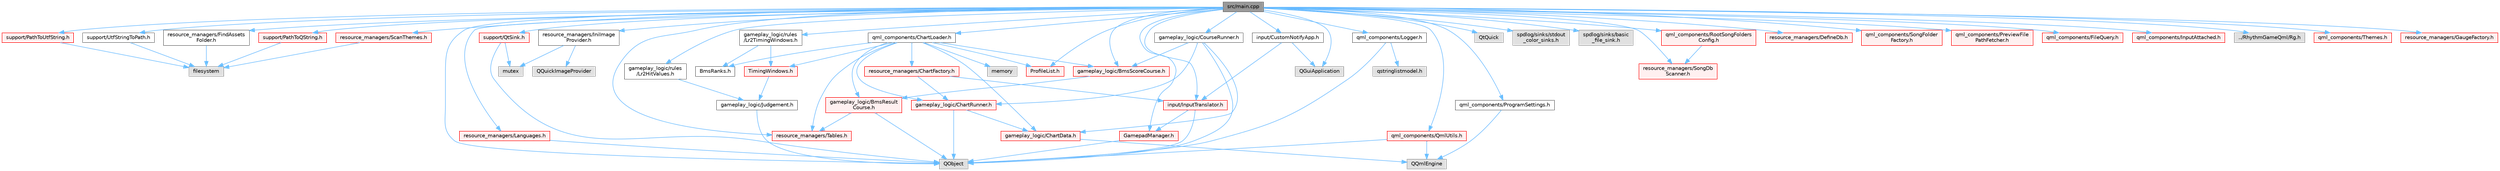 digraph "src/main.cpp"
{
 // LATEX_PDF_SIZE
  bgcolor="transparent";
  edge [fontname=Helvetica,fontsize=10,labelfontname=Helvetica,labelfontsize=10];
  node [fontname=Helvetica,fontsize=10,shape=box,height=0.2,width=0.4];
  Node1 [id="Node000001",label="src/main.cpp",height=0.2,width=0.4,color="gray40", fillcolor="grey60", style="filled", fontcolor="black",tooltip=" "];
  Node1 -> Node2 [id="edge1_Node000001_Node000002",color="steelblue1",style="solid",tooltip=" "];
  Node2 [id="Node000002",label="resource_managers/FindAssets\lFolder.h",height=0.2,width=0.4,color="grey40", fillcolor="white", style="filled",URL="$FindAssetsFolder_8h.html",tooltip=" "];
  Node2 -> Node3 [id="edge2_Node000002_Node000003",color="steelblue1",style="solid",tooltip=" "];
  Node3 [id="Node000003",label="filesystem",height=0.2,width=0.4,color="grey60", fillcolor="#E0E0E0", style="filled",tooltip=" "];
  Node1 -> Node4 [id="edge3_Node000001_Node000004",color="steelblue1",style="solid",tooltip=" "];
  Node4 [id="Node000004",label="resource_managers/IniImage\lProvider.h",height=0.2,width=0.4,color="grey40", fillcolor="white", style="filled",URL="$IniImageProvider_8h.html",tooltip=" "];
  Node4 -> Node5 [id="edge4_Node000004_Node000005",color="steelblue1",style="solid",tooltip=" "];
  Node5 [id="Node000005",label="QQuickImageProvider",height=0.2,width=0.4,color="grey60", fillcolor="#E0E0E0", style="filled",tooltip=" "];
  Node4 -> Node6 [id="edge5_Node000004_Node000006",color="steelblue1",style="solid",tooltip=" "];
  Node6 [id="Node000006",label="mutex",height=0.2,width=0.4,color="grey60", fillcolor="#E0E0E0", style="filled",tooltip=" "];
  Node1 -> Node7 [id="edge6_Node000001_Node000007",color="steelblue1",style="solid",tooltip=" "];
  Node7 [id="Node000007",label="gameplay_logic/rules\l/Lr2TimingWindows.h",height=0.2,width=0.4,color="grey40", fillcolor="white", style="filled",URL="$Lr2TimingWindows_8h.html",tooltip=" "];
  Node7 -> Node8 [id="edge7_Node000007_Node000008",color="steelblue1",style="solid",tooltip=" "];
  Node8 [id="Node000008",label="BmsRanks.h",height=0.2,width=0.4,color="grey40", fillcolor="white", style="filled",URL="$BmsRanks_8h.html",tooltip=" "];
  Node7 -> Node9 [id="edge8_Node000007_Node000009",color="steelblue1",style="solid",tooltip=" "];
  Node9 [id="Node000009",label="TimingWindows.h",height=0.2,width=0.4,color="red", fillcolor="#FFF0F0", style="filled",URL="$TimingWindows_8h.html",tooltip=" "];
  Node9 -> Node12 [id="edge9_Node000009_Node000012",color="steelblue1",style="solid",tooltip=" "];
  Node12 [id="Node000012",label="gameplay_logic/Judgement.h",height=0.2,width=0.4,color="grey40", fillcolor="white", style="filled",URL="$Judgement_8h.html",tooltip=" "];
  Node12 -> Node13 [id="edge10_Node000012_Node000013",color="steelblue1",style="solid",tooltip=" "];
  Node13 [id="Node000013",label="QObject",height=0.2,width=0.4,color="grey60", fillcolor="#E0E0E0", style="filled",tooltip=" "];
  Node1 -> Node14 [id="edge11_Node000001_Node000014",color="steelblue1",style="solid",tooltip=" "];
  Node14 [id="Node000014",label="qml_components/ProgramSettings.h",height=0.2,width=0.4,color="grey40", fillcolor="white", style="filled",URL="$ProgramSettings_8h.html",tooltip=" "];
  Node14 -> Node15 [id="edge12_Node000014_Node000015",color="steelblue1",style="solid",tooltip=" "];
  Node15 [id="Node000015",label="QQmlEngine",height=0.2,width=0.4,color="grey60", fillcolor="#E0E0E0", style="filled",tooltip=" "];
  Node1 -> Node16 [id="edge13_Node000001_Node000016",color="steelblue1",style="solid",tooltip=" "];
  Node16 [id="Node000016",label="qml_components/ChartLoader.h",height=0.2,width=0.4,color="grey40", fillcolor="white", style="filled",URL="$ChartLoader_8h.html",tooltip=" "];
  Node16 -> Node17 [id="edge14_Node000016_Node000017",color="steelblue1",style="solid",tooltip=" "];
  Node17 [id="Node000017",label="ProfileList.h",height=0.2,width=0.4,color="red", fillcolor="#FFF0F0", style="filled",URL="$ProfileList_8h.html",tooltip=" "];
  Node16 -> Node66 [id="edge15_Node000016_Node000066",color="steelblue1",style="solid",tooltip=" "];
  Node66 [id="Node000066",label="gameplay_logic/BmsResult\lCourse.h",height=0.2,width=0.4,color="red", fillcolor="#FFF0F0", style="filled",URL="$BmsResultCourse_8h.html",tooltip=" "];
  Node66 -> Node59 [id="edge16_Node000066_Node000059",color="steelblue1",style="solid",tooltip=" "];
  Node59 [id="Node000059",label="resource_managers/Tables.h",height=0.2,width=0.4,color="red", fillcolor="#FFF0F0", style="filled",URL="$Tables_8h.html",tooltip=" "];
  Node66 -> Node13 [id="edge17_Node000066_Node000013",color="steelblue1",style="solid",tooltip=" "];
  Node16 -> Node67 [id="edge18_Node000016_Node000067",color="steelblue1",style="solid",tooltip=" "];
  Node67 [id="Node000067",label="gameplay_logic/BmsScoreCourse.h",height=0.2,width=0.4,color="red", fillcolor="#FFF0F0", style="filled",URL="$BmsScoreCourse_8h.html",tooltip=" "];
  Node67 -> Node66 [id="edge19_Node000067_Node000066",color="steelblue1",style="solid",tooltip=" "];
  Node16 -> Node68 [id="edge20_Node000016_Node000068",color="steelblue1",style="solid",tooltip=" "];
  Node68 [id="Node000068",label="memory",height=0.2,width=0.4,color="grey60", fillcolor="#E0E0E0", style="filled",tooltip=" "];
  Node16 -> Node69 [id="edge21_Node000016_Node000069",color="steelblue1",style="solid",tooltip=" "];
  Node69 [id="Node000069",label="gameplay_logic/ChartData.h",height=0.2,width=0.4,color="red", fillcolor="#FFF0F0", style="filled",URL="$ChartData_8h.html",tooltip=" "];
  Node69 -> Node15 [id="edge22_Node000069_Node000015",color="steelblue1",style="solid",tooltip=" "];
  Node16 -> Node74 [id="edge23_Node000016_Node000074",color="steelblue1",style="solid",tooltip=" "];
  Node74 [id="Node000074",label="gameplay_logic/ChartRunner.h",height=0.2,width=0.4,color="red", fillcolor="#FFF0F0", style="filled",URL="$ChartRunner_8h.html",tooltip=" "];
  Node74 -> Node13 [id="edge24_Node000074_Node000013",color="steelblue1",style="solid",tooltip=" "];
  Node74 -> Node69 [id="edge25_Node000074_Node000069",color="steelblue1",style="solid",tooltip=" "];
  Node16 -> Node99 [id="edge26_Node000016_Node000099",color="steelblue1",style="solid",tooltip=" "];
  Node99 [id="Node000099",label="resource_managers/ChartFactory.h",height=0.2,width=0.4,color="red", fillcolor="#FFF0F0", style="filled",URL="$ChartFactory_8h.html",tooltip=" "];
  Node99 -> Node74 [id="edge27_Node000099_Node000074",color="steelblue1",style="solid",tooltip=" "];
  Node99 -> Node36 [id="edge28_Node000099_Node000036",color="steelblue1",style="solid",tooltip=" "];
  Node36 [id="Node000036",label="input/InputTranslator.h",height=0.2,width=0.4,color="red", fillcolor="#FFF0F0", style="filled",URL="$InputTranslator_8h.html",tooltip=" "];
  Node36 -> Node38 [id="edge29_Node000036_Node000038",color="steelblue1",style="solid",tooltip=" "];
  Node38 [id="Node000038",label="GamepadManager.h",height=0.2,width=0.4,color="red", fillcolor="#FFF0F0", style="filled",URL="$GamepadManager_8h.html",tooltip=" "];
  Node38 -> Node13 [id="edge30_Node000038_Node000013",color="steelblue1",style="solid",tooltip=" "];
  Node36 -> Node13 [id="edge31_Node000036_Node000013",color="steelblue1",style="solid",tooltip=" "];
  Node16 -> Node9 [id="edge32_Node000016_Node000009",color="steelblue1",style="solid",tooltip=" "];
  Node16 -> Node8 [id="edge33_Node000016_Node000008",color="steelblue1",style="solid",tooltip=" "];
  Node16 -> Node59 [id="edge34_Node000016_Node000059",color="steelblue1",style="solid",tooltip=" "];
  Node1 -> Node101 [id="edge35_Node000001_Node000101",color="steelblue1",style="solid",tooltip=" "];
  Node101 [id="Node000101",label="QGuiApplication",height=0.2,width=0.4,color="grey60", fillcolor="#E0E0E0", style="filled",tooltip=" "];
  Node1 -> Node13 [id="edge36_Node000001_Node000013",color="steelblue1",style="solid",tooltip=" "];
  Node1 -> Node102 [id="edge37_Node000001_Node000102",color="steelblue1",style="solid",tooltip=" "];
  Node102 [id="Node000102",label="QtQuick",height=0.2,width=0.4,color="grey60", fillcolor="#E0E0E0", style="filled",tooltip=" "];
  Node1 -> Node103 [id="edge38_Node000001_Node000103",color="steelblue1",style="solid",tooltip=" "];
  Node103 [id="Node000103",label="spdlog/sinks/stdout\l_color_sinks.h",height=0.2,width=0.4,color="grey60", fillcolor="#E0E0E0", style="filled",tooltip=" "];
  Node1 -> Node104 [id="edge39_Node000001_Node000104",color="steelblue1",style="solid",tooltip=" "];
  Node104 [id="Node000104",label="spdlog/sinks/basic\l_file_sink.h",height=0.2,width=0.4,color="grey60", fillcolor="#E0E0E0", style="filled",tooltip=" "];
  Node1 -> Node105 [id="edge40_Node000001_Node000105",color="steelblue1",style="solid",tooltip=" "];
  Node105 [id="Node000105",label="qml_components/Logger.h",height=0.2,width=0.4,color="grey40", fillcolor="white", style="filled",URL="$Logger_8h.html",tooltip=" "];
  Node105 -> Node13 [id="edge41_Node000105_Node000013",color="steelblue1",style="solid",tooltip=" "];
  Node105 -> Node106 [id="edge42_Node000105_Node000106",color="steelblue1",style="solid",tooltip=" "];
  Node106 [id="Node000106",label="qstringlistmodel.h",height=0.2,width=0.4,color="grey60", fillcolor="#E0E0E0", style="filled",tooltip=" "];
  Node1 -> Node107 [id="edge43_Node000001_Node000107",color="steelblue1",style="solid",tooltip=" "];
  Node107 [id="Node000107",label="gameplay_logic/rules\l/Lr2HitValues.h",height=0.2,width=0.4,color="grey40", fillcolor="white", style="filled",URL="$Lr2HitValues_8h.html",tooltip=" "];
  Node107 -> Node12 [id="edge44_Node000107_Node000012",color="steelblue1",style="solid",tooltip=" "];
  Node1 -> Node108 [id="edge45_Node000001_Node000108",color="steelblue1",style="solid",tooltip=" "];
  Node108 [id="Node000108",label="resource_managers/SongDb\lScanner.h",height=0.2,width=0.4,color="red", fillcolor="#FFF0F0", style="filled",URL="$SongDbScanner_8h.html",tooltip=" "];
  Node1 -> Node109 [id="edge46_Node000001_Node000109",color="steelblue1",style="solid",tooltip=" "];
  Node109 [id="Node000109",label="resource_managers/DefineDb.h",height=0.2,width=0.4,color="red", fillcolor="#FFF0F0", style="filled",URL="$DefineDb_8h.html",tooltip=" "];
  Node1 -> Node38 [id="edge47_Node000001_Node000038",color="steelblue1",style="solid",tooltip=" "];
  Node1 -> Node36 [id="edge48_Node000001_Node000036",color="steelblue1",style="solid",tooltip=" "];
  Node1 -> Node110 [id="edge49_Node000001_Node000110",color="steelblue1",style="solid",tooltip=" "];
  Node110 [id="Node000110",label="qml_components/RootSongFolders\lConfig.h",height=0.2,width=0.4,color="red", fillcolor="#FFF0F0", style="filled",URL="$RootSongFoldersConfig_8h.html",tooltip=" "];
  Node110 -> Node108 [id="edge50_Node000110_Node000108",color="steelblue1",style="solid",tooltip=" "];
  Node1 -> Node113 [id="edge51_Node000001_Node000113",color="steelblue1",style="solid",tooltip=" "];
  Node113 [id="Node000113",label="qml_components/SongFolder\lFactory.h",height=0.2,width=0.4,color="red", fillcolor="#FFF0F0", style="filled",URL="$SongFolderFactory_8h.html",tooltip=" "];
  Node1 -> Node114 [id="edge52_Node000001_Node000114",color="steelblue1",style="solid",tooltip=" "];
  Node114 [id="Node000114",label="support/PathToQString.h",height=0.2,width=0.4,color="red", fillcolor="#FFF0F0", style="filled",URL="$PathToQString_8h.html",tooltip=" "];
  Node114 -> Node3 [id="edge53_Node000114_Node000003",color="steelblue1",style="solid",tooltip=" "];
  Node1 -> Node17 [id="edge54_Node000001_Node000017",color="steelblue1",style="solid",tooltip=" "];
  Node1 -> Node115 [id="edge55_Node000001_Node000115",color="steelblue1",style="solid",tooltip=" "];
  Node115 [id="Node000115",label="qml_components/PreviewFile\lPathFetcher.h",height=0.2,width=0.4,color="red", fillcolor="#FFF0F0", style="filled",URL="$PreviewFilePathFetcher_8h.html",tooltip=" "];
  Node1 -> Node117 [id="edge56_Node000001_Node000117",color="steelblue1",style="solid",tooltip=" "];
  Node117 [id="Node000117",label="qml_components/FileQuery.h",height=0.2,width=0.4,color="red", fillcolor="#FFF0F0", style="filled",URL="$FileQuery_8h.html",tooltip=" "];
  Node1 -> Node119 [id="edge57_Node000001_Node000119",color="steelblue1",style="solid",tooltip=" "];
  Node119 [id="Node000119",label="qml_components/InputAttached.h",height=0.2,width=0.4,color="red", fillcolor="#FFF0F0", style="filled",URL="$InputAttached_8h.html",tooltip=" "];
  Node1 -> Node122 [id="edge58_Node000001_Node000122",color="steelblue1",style="solid",tooltip=" "];
  Node122 [id="Node000122",label="../RhythmGameQml/Rg.h",height=0.2,width=0.4,color="grey60", fillcolor="#E0E0E0", style="filled",tooltip=" "];
  Node1 -> Node67 [id="edge59_Node000001_Node000067",color="steelblue1",style="solid",tooltip=" "];
  Node1 -> Node123 [id="edge60_Node000001_Node000123",color="steelblue1",style="solid",tooltip=" "];
  Node123 [id="Node000123",label="input/CustomNotifyApp.h",height=0.2,width=0.4,color="grey40", fillcolor="white", style="filled",URL="$CustomNotifyApp_8h.html",tooltip=" "];
  Node123 -> Node36 [id="edge61_Node000123_Node000036",color="steelblue1",style="solid",tooltip=" "];
  Node123 -> Node101 [id="edge62_Node000123_Node000101",color="steelblue1",style="solid",tooltip=" "];
  Node1 -> Node124 [id="edge63_Node000001_Node000124",color="steelblue1",style="solid",tooltip=" "];
  Node124 [id="Node000124",label="qml_components/QmlUtils.h",height=0.2,width=0.4,color="red", fillcolor="#FFF0F0", style="filled",URL="$QmlUtils_8h.html",tooltip=" "];
  Node124 -> Node13 [id="edge64_Node000124_Node000013",color="steelblue1",style="solid",tooltip=" "];
  Node124 -> Node15 [id="edge65_Node000124_Node000015",color="steelblue1",style="solid",tooltip=" "];
  Node1 -> Node126 [id="edge66_Node000001_Node000126",color="steelblue1",style="solid",tooltip=" "];
  Node126 [id="Node000126",label="qml_components/Themes.h",height=0.2,width=0.4,color="red", fillcolor="#FFF0F0", style="filled",URL="$Themes_8h.html",tooltip=" "];
  Node1 -> Node127 [id="edge67_Node000001_Node000127",color="steelblue1",style="solid",tooltip=" "];
  Node127 [id="Node000127",label="resource_managers/GaugeFactory.h",height=0.2,width=0.4,color="red", fillcolor="#FFF0F0", style="filled",URL="$GaugeFactory_8h.html",tooltip=" "];
  Node1 -> Node128 [id="edge68_Node000001_Node000128",color="steelblue1",style="solid",tooltip=" "];
  Node128 [id="Node000128",label="resource_managers/Languages.h",height=0.2,width=0.4,color="red", fillcolor="#FFF0F0", style="filled",URL="$Languages_8h.html",tooltip=" "];
  Node128 -> Node13 [id="edge69_Node000128_Node000013",color="steelblue1",style="solid",tooltip=" "];
  Node1 -> Node131 [id="edge70_Node000001_Node000131",color="steelblue1",style="solid",tooltip=" "];
  Node131 [id="Node000131",label="resource_managers/ScanThemes.h",height=0.2,width=0.4,color="red", fillcolor="#FFF0F0", style="filled",URL="$ScanThemes_8h.html",tooltip=" "];
  Node131 -> Node3 [id="edge71_Node000131_Node000003",color="steelblue1",style="solid",tooltip=" "];
  Node1 -> Node59 [id="edge72_Node000001_Node000059",color="steelblue1",style="solid",tooltip=" "];
  Node1 -> Node132 [id="edge73_Node000001_Node000132",color="steelblue1",style="solid",tooltip=" "];
  Node132 [id="Node000132",label="support/PathToUtfString.h",height=0.2,width=0.4,color="red", fillcolor="#FFF0F0", style="filled",URL="$PathToUtfString_8h.html",tooltip=" "];
  Node132 -> Node3 [id="edge74_Node000132_Node000003",color="steelblue1",style="solid",tooltip=" "];
  Node1 -> Node133 [id="edge75_Node000001_Node000133",color="steelblue1",style="solid",tooltip=" "];
  Node133 [id="Node000133",label="support/UtfStringToPath.h",height=0.2,width=0.4,color="grey40", fillcolor="white", style="filled",URL="$UtfStringToPath_8h.html",tooltip=" "];
  Node133 -> Node3 [id="edge76_Node000133_Node000003",color="steelblue1",style="solid",tooltip=" "];
  Node1 -> Node134 [id="edge77_Node000001_Node000134",color="steelblue1",style="solid",tooltip=" "];
  Node134 [id="Node000134",label="gameplay_logic/CourseRunner.h",height=0.2,width=0.4,color="grey40", fillcolor="white", style="filled",URL="$CourseRunner_8h.html",tooltip=" "];
  Node134 -> Node67 [id="edge78_Node000134_Node000067",color="steelblue1",style="solid",tooltip=" "];
  Node134 -> Node69 [id="edge79_Node000134_Node000069",color="steelblue1",style="solid",tooltip=" "];
  Node134 -> Node13 [id="edge80_Node000134_Node000013",color="steelblue1",style="solid",tooltip=" "];
  Node134 -> Node74 [id="edge81_Node000134_Node000074",color="steelblue1",style="solid",tooltip=" "];
  Node1 -> Node135 [id="edge82_Node000001_Node000135",color="steelblue1",style="solid",tooltip=" "];
  Node135 [id="Node000135",label="support/QtSink.h",height=0.2,width=0.4,color="red", fillcolor="#FFF0F0", style="filled",URL="$QtSink_8h.html",tooltip=" "];
  Node135 -> Node13 [id="edge83_Node000135_Node000013",color="steelblue1",style="solid",tooltip=" "];
  Node135 -> Node6 [id="edge84_Node000135_Node000006",color="steelblue1",style="solid",tooltip=" "];
}
